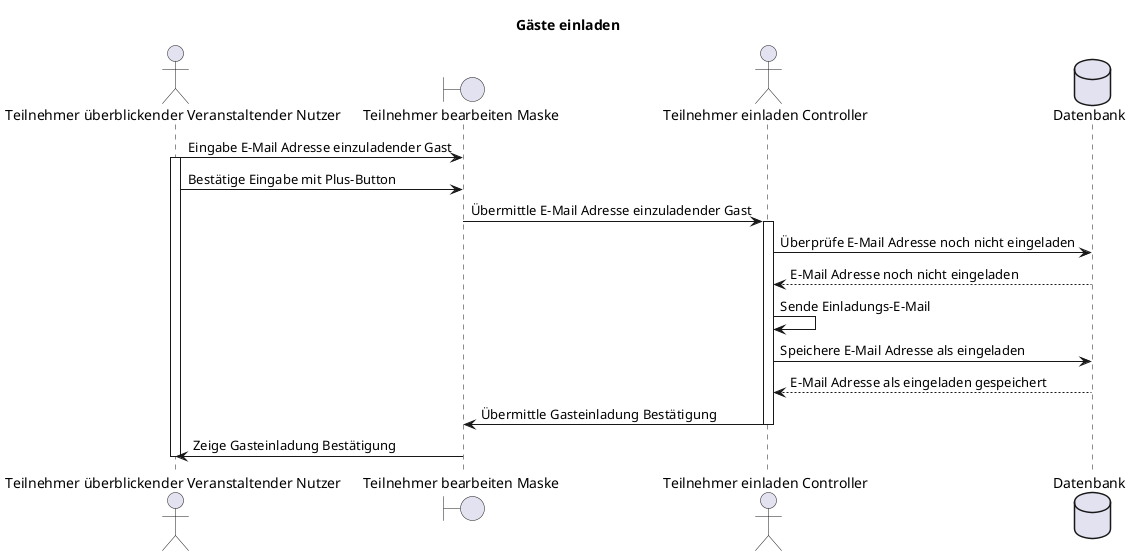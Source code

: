 @startuml F004_gaesteEinladen_seq
title "Gäste einladen"

actor "Teilnehmer überblickender Veranstaltender Nutzer" as user
boundary "Teilnehmer bearbeiten Maske" as editParticipantsMask
actor "Teilnehmer einladen Controller" as controller
database "Datenbank" as db

user -> editParticipantsMask: Eingabe E-Mail Adresse einzuladender Gast
activate user
user -> editParticipantsMask: Bestätige Eingabe mit Plus-Button
editParticipantsMask -> controller: Übermittle E-Mail Adresse einzuladender Gast
activate controller
controller -> db: Überprüfe E-Mail Adresse noch nicht eingeladen
db --> controller: E-Mail Adresse noch nicht eingeladen
controller -> controller: Sende Einladungs-E-Mail
controller -> db: Speichere E-Mail Adresse als eingeladen
db --> controller: E-Mail Adresse als eingeladen gespeichert
controller -> editParticipantsMask: Übermittle Gasteinladung Bestätigung
deactivate controller
editParticipantsMask -> user: Zeige Gasteinladung Bestätigung
deactivate user
@enduml